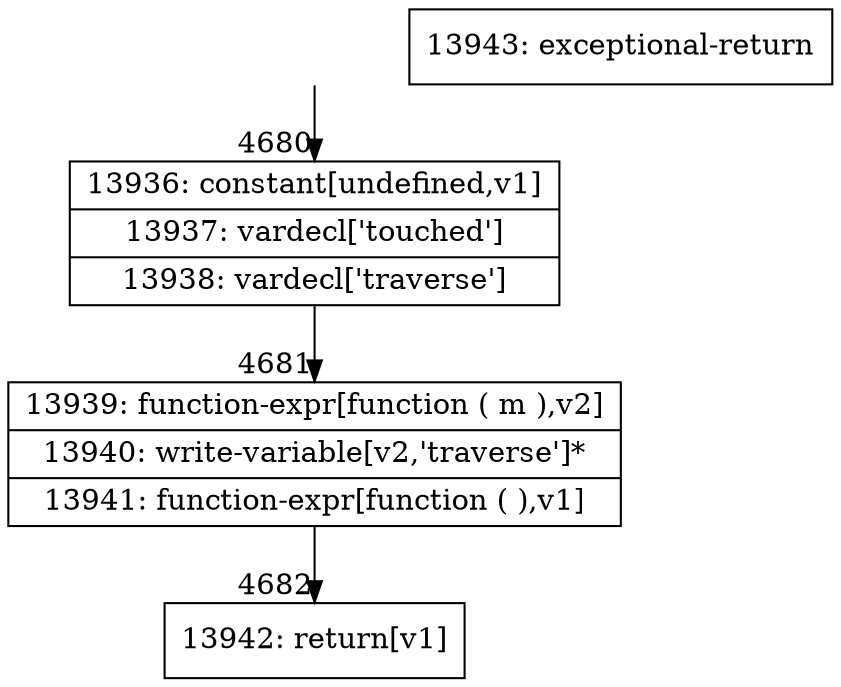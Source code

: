 digraph {
rankdir="TD"
BB_entry335[shape=none,label=""];
BB_entry335 -> BB4680 [tailport=s, headport=n, headlabel="    4680"]
BB4680 [shape=record label="{13936: constant[undefined,v1]|13937: vardecl['touched']|13938: vardecl['traverse']}" ] 
BB4680 -> BB4681 [tailport=s, headport=n, headlabel="      4681"]
BB4681 [shape=record label="{13939: function-expr[function ( m ),v2]|13940: write-variable[v2,'traverse']*|13941: function-expr[function ( ),v1]}" ] 
BB4681 -> BB4682 [tailport=s, headport=n, headlabel="      4682"]
BB4682 [shape=record label="{13942: return[v1]}" ] 
BB4683 [shape=record label="{13943: exceptional-return}" ] 
//#$~ 6394
}
